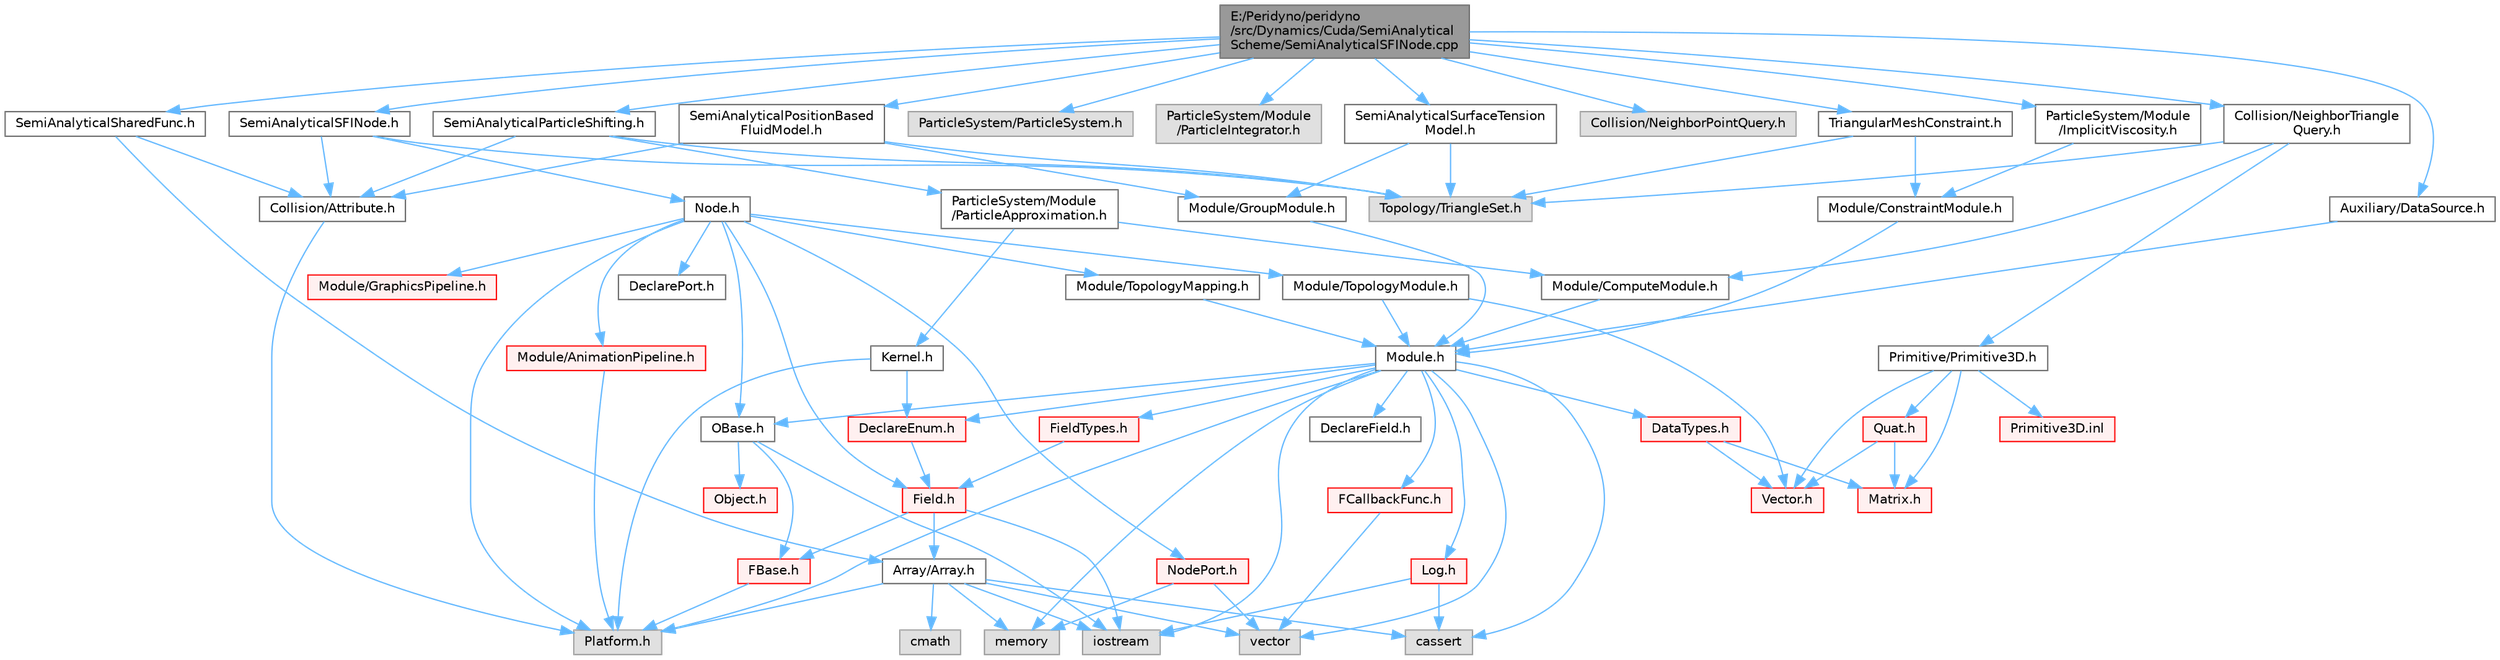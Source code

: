 digraph "E:/Peridyno/peridyno/src/Dynamics/Cuda/SemiAnalyticalScheme/SemiAnalyticalSFINode.cpp"
{
 // LATEX_PDF_SIZE
  bgcolor="transparent";
  edge [fontname=Helvetica,fontsize=10,labelfontname=Helvetica,labelfontsize=10];
  node [fontname=Helvetica,fontsize=10,shape=box,height=0.2,width=0.4];
  Node1 [id="Node000001",label="E:/Peridyno/peridyno\l/src/Dynamics/Cuda/SemiAnalytical\lScheme/SemiAnalyticalSFINode.cpp",height=0.2,width=0.4,color="gray40", fillcolor="grey60", style="filled", fontcolor="black",tooltip=" "];
  Node1 -> Node2 [id="edge1_Node000001_Node000002",color="steelblue1",style="solid",tooltip=" "];
  Node2 [id="Node000002",label="SemiAnalyticalSFINode.h",height=0.2,width=0.4,color="grey40", fillcolor="white", style="filled",URL="$_semi_analytical_s_f_i_node_8h.html",tooltip=" "];
  Node2 -> Node3 [id="edge2_Node000002_Node000003",color="steelblue1",style="solid",tooltip=" "];
  Node3 [id="Node000003",label="Node.h",height=0.2,width=0.4,color="grey40", fillcolor="white", style="filled",URL="$_node_8h.html",tooltip=" "];
  Node3 -> Node4 [id="edge3_Node000003_Node000004",color="steelblue1",style="solid",tooltip=" "];
  Node4 [id="Node000004",label="OBase.h",height=0.2,width=0.4,color="grey40", fillcolor="white", style="filled",URL="$_o_base_8h.html",tooltip=" "];
  Node4 -> Node5 [id="edge4_Node000004_Node000005",color="steelblue1",style="solid",tooltip=" "];
  Node5 [id="Node000005",label="iostream",height=0.2,width=0.4,color="grey60", fillcolor="#E0E0E0", style="filled",tooltip=" "];
  Node4 -> Node6 [id="edge5_Node000004_Node000006",color="steelblue1",style="solid",tooltip=" "];
  Node6 [id="Node000006",label="FBase.h",height=0.2,width=0.4,color="red", fillcolor="#FFF0F0", style="filled",URL="$_f_base_8h.html",tooltip=" "];
  Node6 -> Node7 [id="edge6_Node000006_Node000007",color="steelblue1",style="solid",tooltip=" "];
  Node7 [id="Node000007",label="Platform.h",height=0.2,width=0.4,color="grey60", fillcolor="#E0E0E0", style="filled",tooltip=" "];
  Node4 -> Node13 [id="edge7_Node000004_Node000013",color="steelblue1",style="solid",tooltip=" "];
  Node13 [id="Node000013",label="Object.h",height=0.2,width=0.4,color="red", fillcolor="#FFF0F0", style="filled",URL="$_object_8h.html",tooltip=" "];
  Node3 -> Node16 [id="edge8_Node000003_Node000016",color="steelblue1",style="solid",tooltip=" "];
  Node16 [id="Node000016",label="Field.h",height=0.2,width=0.4,color="red", fillcolor="#FFF0F0", style="filled",URL="$_field_8h.html",tooltip=" "];
  Node16 -> Node5 [id="edge9_Node000016_Node000005",color="steelblue1",style="solid",tooltip=" "];
  Node16 -> Node6 [id="edge10_Node000016_Node000006",color="steelblue1",style="solid",tooltip=" "];
  Node16 -> Node19 [id="edge11_Node000016_Node000019",color="steelblue1",style="solid",tooltip=" "];
  Node19 [id="Node000019",label="Array/Array.h",height=0.2,width=0.4,color="grey40", fillcolor="white", style="filled",URL="$_array_8h.html",tooltip=" "];
  Node19 -> Node7 [id="edge12_Node000019_Node000007",color="steelblue1",style="solid",tooltip=" "];
  Node19 -> Node20 [id="edge13_Node000019_Node000020",color="steelblue1",style="solid",tooltip=" "];
  Node20 [id="Node000020",label="cassert",height=0.2,width=0.4,color="grey60", fillcolor="#E0E0E0", style="filled",tooltip=" "];
  Node19 -> Node21 [id="edge14_Node000019_Node000021",color="steelblue1",style="solid",tooltip=" "];
  Node21 [id="Node000021",label="vector",height=0.2,width=0.4,color="grey60", fillcolor="#E0E0E0", style="filled",tooltip=" "];
  Node19 -> Node5 [id="edge15_Node000019_Node000005",color="steelblue1",style="solid",tooltip=" "];
  Node19 -> Node22 [id="edge16_Node000019_Node000022",color="steelblue1",style="solid",tooltip=" "];
  Node22 [id="Node000022",label="memory",height=0.2,width=0.4,color="grey60", fillcolor="#E0E0E0", style="filled",tooltip=" "];
  Node19 -> Node23 [id="edge17_Node000019_Node000023",color="steelblue1",style="solid",tooltip=" "];
  Node23 [id="Node000023",label="cmath",height=0.2,width=0.4,color="grey60", fillcolor="#E0E0E0", style="filled",tooltip=" "];
  Node3 -> Node7 [id="edge18_Node000003_Node000007",color="steelblue1",style="solid",tooltip=" "];
  Node3 -> Node71 [id="edge19_Node000003_Node000071",color="steelblue1",style="solid",tooltip=" "];
  Node71 [id="Node000071",label="DeclarePort.h",height=0.2,width=0.4,color="grey40", fillcolor="white", style="filled",URL="$_declare_port_8h.html",tooltip=" "];
  Node3 -> Node72 [id="edge20_Node000003_Node000072",color="steelblue1",style="solid",tooltip=" "];
  Node72 [id="Node000072",label="NodePort.h",height=0.2,width=0.4,color="red", fillcolor="#FFF0F0", style="filled",URL="$_node_port_8h.html",tooltip=" "];
  Node72 -> Node21 [id="edge21_Node000072_Node000021",color="steelblue1",style="solid",tooltip=" "];
  Node72 -> Node22 [id="edge22_Node000072_Node000022",color="steelblue1",style="solid",tooltip=" "];
  Node3 -> Node73 [id="edge23_Node000003_Node000073",color="steelblue1",style="solid",tooltip=" "];
  Node73 [id="Node000073",label="Module/TopologyModule.h",height=0.2,width=0.4,color="grey40", fillcolor="white", style="filled",URL="$_topology_module_8h.html",tooltip=" "];
  Node73 -> Node31 [id="edge24_Node000073_Node000031",color="steelblue1",style="solid",tooltip=" "];
  Node31 [id="Node000031",label="Vector.h",height=0.2,width=0.4,color="red", fillcolor="#FFF0F0", style="filled",URL="$_vector_8h.html",tooltip=" "];
  Node73 -> Node74 [id="edge25_Node000073_Node000074",color="steelblue1",style="solid",tooltip=" "];
  Node74 [id="Node000074",label="Module.h",height=0.2,width=0.4,color="grey40", fillcolor="white", style="filled",URL="$_module_8h.html",tooltip=" "];
  Node74 -> Node7 [id="edge26_Node000074_Node000007",color="steelblue1",style="solid",tooltip=" "];
  Node74 -> Node22 [id="edge27_Node000074_Node000022",color="steelblue1",style="solid",tooltip=" "];
  Node74 -> Node21 [id="edge28_Node000074_Node000021",color="steelblue1",style="solid",tooltip=" "];
  Node74 -> Node20 [id="edge29_Node000074_Node000020",color="steelblue1",style="solid",tooltip=" "];
  Node74 -> Node5 [id="edge30_Node000074_Node000005",color="steelblue1",style="solid",tooltip=" "];
  Node74 -> Node4 [id="edge31_Node000074_Node000004",color="steelblue1",style="solid",tooltip=" "];
  Node74 -> Node75 [id="edge32_Node000074_Node000075",color="steelblue1",style="solid",tooltip=" "];
  Node75 [id="Node000075",label="Log.h",height=0.2,width=0.4,color="red", fillcolor="#FFF0F0", style="filled",URL="$_log_8h.html",tooltip=" "];
  Node75 -> Node5 [id="edge33_Node000075_Node000005",color="steelblue1",style="solid",tooltip=" "];
  Node75 -> Node20 [id="edge34_Node000075_Node000020",color="steelblue1",style="solid",tooltip=" "];
  Node74 -> Node83 [id="edge35_Node000074_Node000083",color="steelblue1",style="solid",tooltip=" "];
  Node83 [id="Node000083",label="DataTypes.h",height=0.2,width=0.4,color="red", fillcolor="#FFF0F0", style="filled",URL="$_data_types_8h.html",tooltip=" "];
  Node83 -> Node31 [id="edge36_Node000083_Node000031",color="steelblue1",style="solid",tooltip=" "];
  Node83 -> Node49 [id="edge37_Node000083_Node000049",color="steelblue1",style="solid",tooltip=" "];
  Node49 [id="Node000049",label="Matrix.h",height=0.2,width=0.4,color="red", fillcolor="#FFF0F0", style="filled",URL="$_matrix_8h.html",tooltip=" "];
  Node74 -> Node88 [id="edge38_Node000074_Node000088",color="steelblue1",style="solid",tooltip=" "];
  Node88 [id="Node000088",label="DeclareEnum.h",height=0.2,width=0.4,color="red", fillcolor="#FFF0F0", style="filled",URL="$_declare_enum_8h.html",tooltip=" "];
  Node88 -> Node16 [id="edge39_Node000088_Node000016",color="steelblue1",style="solid",tooltip=" "];
  Node74 -> Node89 [id="edge40_Node000074_Node000089",color="steelblue1",style="solid",tooltip=" "];
  Node89 [id="Node000089",label="DeclareField.h",height=0.2,width=0.4,color="grey40", fillcolor="white", style="filled",URL="$_declare_field_8h.html",tooltip=" "];
  Node74 -> Node90 [id="edge41_Node000074_Node000090",color="steelblue1",style="solid",tooltip=" "];
  Node90 [id="Node000090",label="FCallbackFunc.h",height=0.2,width=0.4,color="red", fillcolor="#FFF0F0", style="filled",URL="$_f_callback_func_8h.html",tooltip=" "];
  Node90 -> Node21 [id="edge42_Node000090_Node000021",color="steelblue1",style="solid",tooltip=" "];
  Node74 -> Node91 [id="edge43_Node000074_Node000091",color="steelblue1",style="solid",tooltip=" "];
  Node91 [id="Node000091",label="FieldTypes.h",height=0.2,width=0.4,color="red", fillcolor="#FFF0F0", style="filled",URL="$_field_types_8h.html",tooltip=" "];
  Node91 -> Node16 [id="edge44_Node000091_Node000016",color="steelblue1",style="solid",tooltip=" "];
  Node3 -> Node93 [id="edge45_Node000003_Node000093",color="steelblue1",style="solid",tooltip=" "];
  Node93 [id="Node000093",label="Module/TopologyMapping.h",height=0.2,width=0.4,color="grey40", fillcolor="white", style="filled",URL="$_topology_mapping_8h.html",tooltip=" "];
  Node93 -> Node74 [id="edge46_Node000093_Node000074",color="steelblue1",style="solid",tooltip=" "];
  Node3 -> Node94 [id="edge47_Node000003_Node000094",color="steelblue1",style="solid",tooltip=" "];
  Node94 [id="Node000094",label="Module/AnimationPipeline.h",height=0.2,width=0.4,color="red", fillcolor="#FFF0F0", style="filled",URL="$_animation_pipeline_8h.html",tooltip=" "];
  Node94 -> Node7 [id="edge48_Node000094_Node000007",color="steelblue1",style="solid",tooltip=" "];
  Node3 -> Node96 [id="edge49_Node000003_Node000096",color="steelblue1",style="solid",tooltip=" "];
  Node96 [id="Node000096",label="Module/GraphicsPipeline.h",height=0.2,width=0.4,color="red", fillcolor="#FFF0F0", style="filled",URL="$_graphics_pipeline_8h.html",tooltip=" "];
  Node2 -> Node97 [id="edge50_Node000002_Node000097",color="steelblue1",style="solid",tooltip=" "];
  Node97 [id="Node000097",label="Topology/TriangleSet.h",height=0.2,width=0.4,color="grey60", fillcolor="#E0E0E0", style="filled",tooltip=" "];
  Node2 -> Node98 [id="edge51_Node000002_Node000098",color="steelblue1",style="solid",tooltip=" "];
  Node98 [id="Node000098",label="Collision/Attribute.h",height=0.2,width=0.4,color="grey40", fillcolor="white", style="filled",URL="$_attribute_8h.html",tooltip=" "];
  Node98 -> Node7 [id="edge52_Node000098_Node000007",color="steelblue1",style="solid",tooltip=" "];
  Node1 -> Node99 [id="edge53_Node000001_Node000099",color="steelblue1",style="solid",tooltip=" "];
  Node99 [id="Node000099",label="SemiAnalyticalSharedFunc.h",height=0.2,width=0.4,color="grey40", fillcolor="white", style="filled",URL="$_semi_analytical_shared_func_8h.html",tooltip=" "];
  Node99 -> Node19 [id="edge54_Node000099_Node000019",color="steelblue1",style="solid",tooltip=" "];
  Node99 -> Node98 [id="edge55_Node000099_Node000098",color="steelblue1",style="solid",tooltip=" "];
  Node1 -> Node100 [id="edge56_Node000001_Node000100",color="steelblue1",style="solid",tooltip=" "];
  Node100 [id="Node000100",label="SemiAnalyticalSurfaceTension\lModel.h",height=0.2,width=0.4,color="grey40", fillcolor="white", style="filled",URL="$_semi_analytical_surface_tension_model_8h.html",tooltip=" "];
  Node100 -> Node101 [id="edge57_Node000100_Node000101",color="steelblue1",style="solid",tooltip=" "];
  Node101 [id="Node000101",label="Module/GroupModule.h",height=0.2,width=0.4,color="grey40", fillcolor="white", style="filled",URL="$_group_module_8h.html",tooltip=" "];
  Node101 -> Node74 [id="edge58_Node000101_Node000074",color="steelblue1",style="solid",tooltip=" "];
  Node100 -> Node97 [id="edge59_Node000100_Node000097",color="steelblue1",style="solid",tooltip=" "];
  Node1 -> Node102 [id="edge60_Node000001_Node000102",color="steelblue1",style="solid",tooltip=" "];
  Node102 [id="Node000102",label="SemiAnalyticalPositionBased\lFluidModel.h",height=0.2,width=0.4,color="grey40", fillcolor="white", style="filled",URL="$_semi_analytical_position_based_fluid_model_8h.html",tooltip=" "];
  Node102 -> Node101 [id="edge61_Node000102_Node000101",color="steelblue1",style="solid",tooltip=" "];
  Node102 -> Node98 [id="edge62_Node000102_Node000098",color="steelblue1",style="solid",tooltip=" "];
  Node102 -> Node97 [id="edge63_Node000102_Node000097",color="steelblue1",style="solid",tooltip=" "];
  Node1 -> Node103 [id="edge64_Node000001_Node000103",color="steelblue1",style="solid",tooltip=" "];
  Node103 [id="Node000103",label="ParticleSystem/ParticleSystem.h",height=0.2,width=0.4,color="grey60", fillcolor="#E0E0E0", style="filled",tooltip=" "];
  Node1 -> Node104 [id="edge65_Node000001_Node000104",color="steelblue1",style="solid",tooltip=" "];
  Node104 [id="Node000104",label="ParticleSystem/Module\l/ParticleIntegrator.h",height=0.2,width=0.4,color="grey60", fillcolor="#E0E0E0", style="filled",tooltip=" "];
  Node1 -> Node105 [id="edge66_Node000001_Node000105",color="steelblue1",style="solid",tooltip=" "];
  Node105 [id="Node000105",label="ParticleSystem/Module\l/ImplicitViscosity.h",height=0.2,width=0.4,color="grey40", fillcolor="white", style="filled",URL="$_implicit_viscosity_8h.html",tooltip=" "];
  Node105 -> Node106 [id="edge67_Node000105_Node000106",color="steelblue1",style="solid",tooltip=" "];
  Node106 [id="Node000106",label="Module/ConstraintModule.h",height=0.2,width=0.4,color="grey40", fillcolor="white", style="filled",URL="$_constraint_module_8h.html",tooltip=" "];
  Node106 -> Node74 [id="edge68_Node000106_Node000074",color="steelblue1",style="solid",tooltip=" "];
  Node1 -> Node107 [id="edge69_Node000001_Node000107",color="steelblue1",style="solid",tooltip=" "];
  Node107 [id="Node000107",label="Collision/NeighborPointQuery.h",height=0.2,width=0.4,color="grey60", fillcolor="#E0E0E0", style="filled",tooltip=" "];
  Node1 -> Node108 [id="edge70_Node000001_Node000108",color="steelblue1",style="solid",tooltip=" "];
  Node108 [id="Node000108",label="Collision/NeighborTriangle\lQuery.h",height=0.2,width=0.4,color="grey40", fillcolor="white", style="filled",URL="$_neighbor_triangle_query_8h.html",tooltip=" "];
  Node108 -> Node109 [id="edge71_Node000108_Node000109",color="steelblue1",style="solid",tooltip=" "];
  Node109 [id="Node000109",label="Module/ComputeModule.h",height=0.2,width=0.4,color="grey40", fillcolor="white", style="filled",URL="$_compute_module_8h.html",tooltip=" "];
  Node109 -> Node74 [id="edge72_Node000109_Node000074",color="steelblue1",style="solid",tooltip=" "];
  Node108 -> Node97 [id="edge73_Node000108_Node000097",color="steelblue1",style="solid",tooltip=" "];
  Node108 -> Node110 [id="edge74_Node000108_Node000110",color="steelblue1",style="solid",tooltip=" "];
  Node110 [id="Node000110",label="Primitive/Primitive3D.h",height=0.2,width=0.4,color="grey40", fillcolor="white", style="filled",URL="$_primitive3_d_8h.html",tooltip=" "];
  Node110 -> Node31 [id="edge75_Node000110_Node000031",color="steelblue1",style="solid",tooltip=" "];
  Node110 -> Node49 [id="edge76_Node000110_Node000049",color="steelblue1",style="solid",tooltip=" "];
  Node110 -> Node62 [id="edge77_Node000110_Node000062",color="steelblue1",style="solid",tooltip=" "];
  Node62 [id="Node000062",label="Quat.h",height=0.2,width=0.4,color="red", fillcolor="#FFF0F0", style="filled",URL="$_quat_8h.html",tooltip="Implementation of quaternion."];
  Node62 -> Node31 [id="edge78_Node000062_Node000031",color="steelblue1",style="solid",tooltip=" "];
  Node62 -> Node49 [id="edge79_Node000062_Node000049",color="steelblue1",style="solid",tooltip=" "];
  Node110 -> Node111 [id="edge80_Node000110_Node000111",color="steelblue1",style="solid",tooltip=" "];
  Node111 [id="Node000111",label="Primitive3D.inl",height=0.2,width=0.4,color="red", fillcolor="#FFF0F0", style="filled",URL="$_primitive3_d_8inl.html",tooltip=" "];
  Node1 -> Node114 [id="edge81_Node000001_Node000114",color="steelblue1",style="solid",tooltip=" "];
  Node114 [id="Node000114",label="SemiAnalyticalParticleShifting.h",height=0.2,width=0.4,color="grey40", fillcolor="white", style="filled",URL="$_semi_analytical_particle_shifting_8h.html",tooltip=" "];
  Node114 -> Node97 [id="edge82_Node000114_Node000097",color="steelblue1",style="solid",tooltip=" "];
  Node114 -> Node98 [id="edge83_Node000114_Node000098",color="steelblue1",style="solid",tooltip=" "];
  Node114 -> Node115 [id="edge84_Node000114_Node000115",color="steelblue1",style="solid",tooltip=" "];
  Node115 [id="Node000115",label="ParticleSystem/Module\l/ParticleApproximation.h",height=0.2,width=0.4,color="grey40", fillcolor="white", style="filled",URL="$_particle_approximation_8h.html",tooltip=" "];
  Node115 -> Node109 [id="edge85_Node000115_Node000109",color="steelblue1",style="solid",tooltip=" "];
  Node115 -> Node116 [id="edge86_Node000115_Node000116",color="steelblue1",style="solid",tooltip=" "];
  Node116 [id="Node000116",label="Kernel.h",height=0.2,width=0.4,color="grey40", fillcolor="white", style="filled",URL="$_kernel_8h.html",tooltip=" "];
  Node116 -> Node7 [id="edge87_Node000116_Node000007",color="steelblue1",style="solid",tooltip=" "];
  Node116 -> Node88 [id="edge88_Node000116_Node000088",color="steelblue1",style="solid",tooltip=" "];
  Node1 -> Node117 [id="edge89_Node000001_Node000117",color="steelblue1",style="solid",tooltip=" "];
  Node117 [id="Node000117",label="TriangularMeshConstraint.h",height=0.2,width=0.4,color="grey40", fillcolor="white", style="filled",URL="$_triangular_mesh_constraint_8h.html",tooltip=" "];
  Node117 -> Node106 [id="edge90_Node000117_Node000106",color="steelblue1",style="solid",tooltip=" "];
  Node117 -> Node97 [id="edge91_Node000117_Node000097",color="steelblue1",style="solid",tooltip=" "];
  Node1 -> Node118 [id="edge92_Node000001_Node000118",color="steelblue1",style="solid",tooltip=" "];
  Node118 [id="Node000118",label="Auxiliary/DataSource.h",height=0.2,width=0.4,color="grey40", fillcolor="white", style="filled",URL="$_data_source_8h.html",tooltip=" "];
  Node118 -> Node74 [id="edge93_Node000118_Node000074",color="steelblue1",style="solid",tooltip=" "];
}
